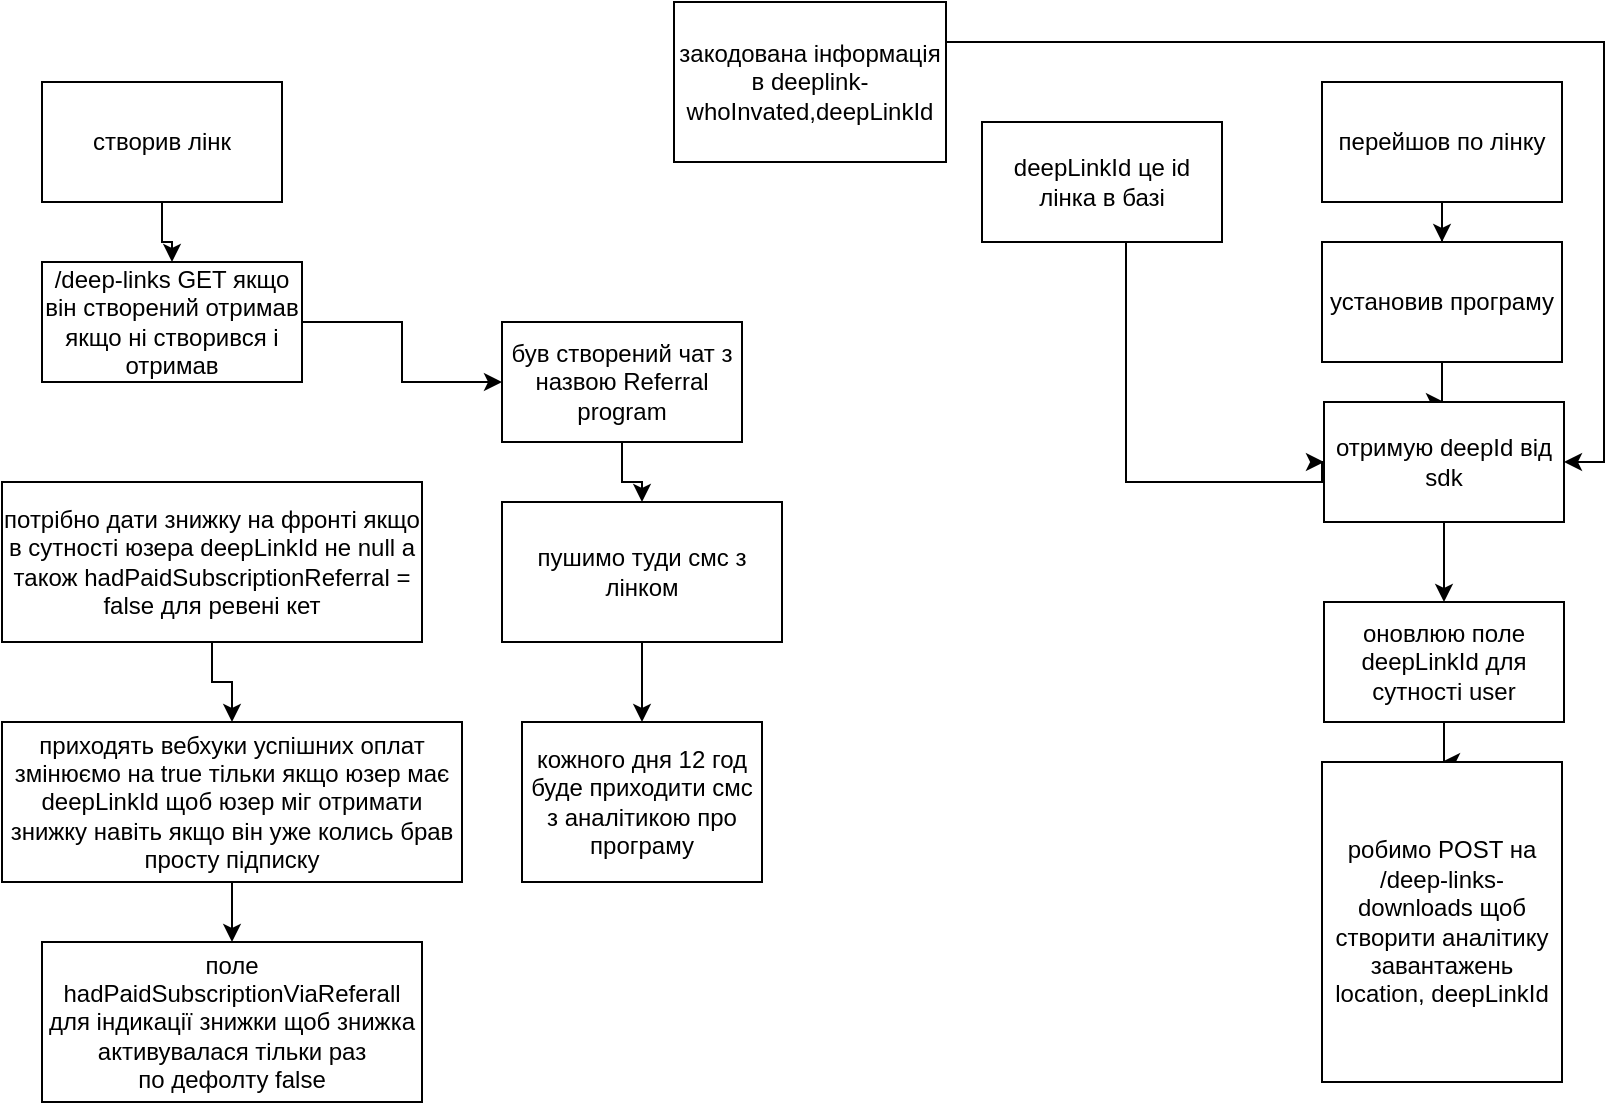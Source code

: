 <mxfile version="26.0.4">
  <diagram name="Сторінка-1" id="tiGgTBYrbzyOw9EDbtSv">
    <mxGraphModel dx="1406" dy="619" grid="1" gridSize="10" guides="1" tooltips="1" connect="1" arrows="1" fold="1" page="1" pageScale="1" pageWidth="827" pageHeight="1169" math="0" shadow="0">
      <root>
        <mxCell id="0" />
        <mxCell id="1" parent="0" />
        <mxCell id="uTFoMUdclXn3XAftul-3-5" value="" style="edgeStyle=orthogonalEdgeStyle;rounded=0;orthogonalLoop=1;jettySize=auto;html=1;" parent="1" source="uTFoMUdclXn3XAftul-3-1" target="uTFoMUdclXn3XAftul-3-3" edge="1">
          <mxGeometry relative="1" as="geometry" />
        </mxCell>
        <mxCell id="vAZqn0laKuKAjrhJO28l-2" value="" style="edgeStyle=orthogonalEdgeStyle;rounded=0;orthogonalLoop=1;jettySize=auto;html=1;exitX=1;exitY=0.5;exitDx=0;exitDy=0;" edge="1" parent="1" source="uTFoMUdclXn3XAftul-3-3" target="vAZqn0laKuKAjrhJO28l-1">
          <mxGeometry relative="1" as="geometry" />
        </mxCell>
        <mxCell id="uTFoMUdclXn3XAftul-3-1" value="створив лінк" style="rounded=0;whiteSpace=wrap;html=1;" parent="1" vertex="1">
          <mxGeometry x="30" y="40" width="120" height="60" as="geometry" />
        </mxCell>
        <mxCell id="uTFoMUdclXn3XAftul-3-7" value="" style="edgeStyle=orthogonalEdgeStyle;rounded=0;orthogonalLoop=1;jettySize=auto;html=1;" parent="1" source="uTFoMUdclXn3XAftul-3-2" target="uTFoMUdclXn3XAftul-3-6" edge="1">
          <mxGeometry relative="1" as="geometry" />
        </mxCell>
        <mxCell id="uTFoMUdclXn3XAftul-3-2" value="перейшов по лінку" style="rounded=0;whiteSpace=wrap;html=1;" parent="1" vertex="1">
          <mxGeometry x="670" y="40" width="120" height="60" as="geometry" />
        </mxCell>
        <mxCell id="uTFoMUdclXn3XAftul-3-3" value="/deep-links GET якщо він створений отримав якщо ні створився і отримав" style="rounded=0;whiteSpace=wrap;html=1;" parent="1" vertex="1">
          <mxGeometry x="30" y="130" width="130" height="60" as="geometry" />
        </mxCell>
        <mxCell id="uTFoMUdclXn3XAftul-3-11" value="" style="edgeStyle=orthogonalEdgeStyle;rounded=0;orthogonalLoop=1;jettySize=auto;html=1;" parent="1" source="uTFoMUdclXn3XAftul-3-6" target="uTFoMUdclXn3XAftul-3-8" edge="1">
          <mxGeometry relative="1" as="geometry" />
        </mxCell>
        <mxCell id="uTFoMUdclXn3XAftul-3-6" value="установив програму " style="rounded=0;whiteSpace=wrap;html=1;" parent="1" vertex="1">
          <mxGeometry x="670" y="120" width="120" height="60" as="geometry" />
        </mxCell>
        <mxCell id="uTFoMUdclXn3XAftul-3-13" value="" style="edgeStyle=orthogonalEdgeStyle;rounded=0;orthogonalLoop=1;jettySize=auto;html=1;" parent="1" source="uTFoMUdclXn3XAftul-3-8" target="uTFoMUdclXn3XAftul-3-12" edge="1">
          <mxGeometry relative="1" as="geometry" />
        </mxCell>
        <mxCell id="uTFoMUdclXn3XAftul-3-8" value="отримую deepId від sdk " style="rounded=0;whiteSpace=wrap;html=1;" parent="1" vertex="1">
          <mxGeometry x="671" y="200" width="120" height="60" as="geometry" />
        </mxCell>
        <mxCell id="uTFoMUdclXn3XAftul-3-10" style="edgeStyle=orthogonalEdgeStyle;rounded=0;orthogonalLoop=1;jettySize=auto;html=1;" parent="1" source="uTFoMUdclXn3XAftul-3-9" target="uTFoMUdclXn3XAftul-3-8" edge="1">
          <mxGeometry relative="1" as="geometry">
            <Array as="points">
              <mxPoint x="572" y="240" />
              <mxPoint x="670" y="240" />
              <mxPoint x="670" y="230" />
            </Array>
          </mxGeometry>
        </mxCell>
        <mxCell id="uTFoMUdclXn3XAftul-3-9" value="deepLinkId це id лінка в базі" style="rounded=0;whiteSpace=wrap;html=1;" parent="1" vertex="1">
          <mxGeometry x="500" y="60" width="120" height="60" as="geometry" />
        </mxCell>
        <mxCell id="uTFoMUdclXn3XAftul-3-19" value="" style="edgeStyle=orthogonalEdgeStyle;rounded=0;orthogonalLoop=1;jettySize=auto;html=1;" parent="1" source="uTFoMUdclXn3XAftul-3-12" target="uTFoMUdclXn3XAftul-3-18" edge="1">
          <mxGeometry relative="1" as="geometry" />
        </mxCell>
        <mxCell id="uTFoMUdclXn3XAftul-3-12" value="оновлюю поле deepLinkId для сутності user" style="rounded=0;whiteSpace=wrap;html=1;" parent="1" vertex="1">
          <mxGeometry x="671" y="300" width="120" height="60" as="geometry" />
        </mxCell>
        <mxCell id="uTFoMUdclXn3XAftul-3-15" style="edgeStyle=orthogonalEdgeStyle;rounded=0;orthogonalLoop=1;jettySize=auto;html=1;entryX=1;entryY=0.5;entryDx=0;entryDy=0;" parent="1" source="uTFoMUdclXn3XAftul-3-14" target="uTFoMUdclXn3XAftul-3-8" edge="1">
          <mxGeometry relative="1" as="geometry">
            <Array as="points">
              <mxPoint x="811" y="20" />
              <mxPoint x="811" y="230" />
            </Array>
          </mxGeometry>
        </mxCell>
        <mxCell id="uTFoMUdclXn3XAftul-3-14" value="закодована інформація в deeplink- whoInvated,deepLinkId" style="rounded=0;whiteSpace=wrap;html=1;" parent="1" vertex="1">
          <mxGeometry x="346" width="136" height="80" as="geometry" />
        </mxCell>
        <mxCell id="uTFoMUdclXn3XAftul-3-18" value="робимо POST на /deep-links-downloads щоб створити аналітику завантажень location, deepLinkId" style="rounded=0;whiteSpace=wrap;html=1;" parent="1" vertex="1">
          <mxGeometry x="670" y="380" width="120" height="160" as="geometry" />
        </mxCell>
        <mxCell id="uTFoMUdclXn3XAftul-3-21" value="&lt;div&gt;поле hadPaidSubscriptionViaReferall для індикації знижки щоб знижка активувалася тільки раз &lt;br&gt;&lt;/div&gt;&lt;div&gt;по дефолту false&lt;br&gt;&lt;/div&gt;" style="rounded=0;whiteSpace=wrap;html=1;" parent="1" vertex="1">
          <mxGeometry x="30" y="470" width="190" height="80" as="geometry" />
        </mxCell>
        <mxCell id="uTFoMUdclXn3XAftul-3-23" value="" style="edgeStyle=orthogonalEdgeStyle;rounded=0;orthogonalLoop=1;jettySize=auto;html=1;" parent="1" source="uTFoMUdclXn3XAftul-3-22" target="uTFoMUdclXn3XAftul-3-21" edge="1">
          <mxGeometry relative="1" as="geometry" />
        </mxCell>
        <mxCell id="uTFoMUdclXn3XAftul-3-22" value="приходять вебхуки успішних оплат змінюємо на true тільки якщо юзер має deepLinkId щоб юзер міг отримати знижку навіть якщо він уже колись брав просту підписку" style="rounded=0;whiteSpace=wrap;html=1;" parent="1" vertex="1">
          <mxGeometry x="10" y="360" width="230" height="80" as="geometry" />
        </mxCell>
        <mxCell id="uTFoMUdclXn3XAftul-3-25" value="" style="edgeStyle=orthogonalEdgeStyle;rounded=0;orthogonalLoop=1;jettySize=auto;html=1;" parent="1" source="uTFoMUdclXn3XAftul-3-24" target="uTFoMUdclXn3XAftul-3-22" edge="1">
          <mxGeometry relative="1" as="geometry" />
        </mxCell>
        <mxCell id="uTFoMUdclXn3XAftul-3-24" value="потрібно дати знижку на фронті якщо в сутності юзера deepLinkId не null а також hadPaidSubscriptionReferral = false для ревені кет" style="rounded=0;whiteSpace=wrap;html=1;" parent="1" vertex="1">
          <mxGeometry x="10" y="240" width="210" height="80" as="geometry" />
        </mxCell>
        <mxCell id="vAZqn0laKuKAjrhJO28l-4" value="" style="edgeStyle=orthogonalEdgeStyle;rounded=0;orthogonalLoop=1;jettySize=auto;html=1;" edge="1" parent="1" source="vAZqn0laKuKAjrhJO28l-1" target="vAZqn0laKuKAjrhJO28l-3">
          <mxGeometry relative="1" as="geometry" />
        </mxCell>
        <mxCell id="vAZqn0laKuKAjrhJO28l-1" value="був створений чат з назвою Referral program " style="rounded=0;whiteSpace=wrap;html=1;" vertex="1" parent="1">
          <mxGeometry x="260" y="160" width="120" height="60" as="geometry" />
        </mxCell>
        <mxCell id="vAZqn0laKuKAjrhJO28l-6" value="" style="edgeStyle=orthogonalEdgeStyle;rounded=0;orthogonalLoop=1;jettySize=auto;html=1;" edge="1" parent="1" source="vAZqn0laKuKAjrhJO28l-3" target="vAZqn0laKuKAjrhJO28l-5">
          <mxGeometry relative="1" as="geometry" />
        </mxCell>
        <mxCell id="vAZqn0laKuKAjrhJO28l-3" value="пушимо туди смс з лінком" style="whiteSpace=wrap;html=1;rounded=0;" vertex="1" parent="1">
          <mxGeometry x="260" y="250" width="140" height="70" as="geometry" />
        </mxCell>
        <mxCell id="vAZqn0laKuKAjrhJO28l-5" value="кожного дня 12 год буде приходити смс з аналітикою про програму" style="whiteSpace=wrap;html=1;rounded=0;" vertex="1" parent="1">
          <mxGeometry x="270" y="360" width="120" height="80" as="geometry" />
        </mxCell>
      </root>
    </mxGraphModel>
  </diagram>
</mxfile>
